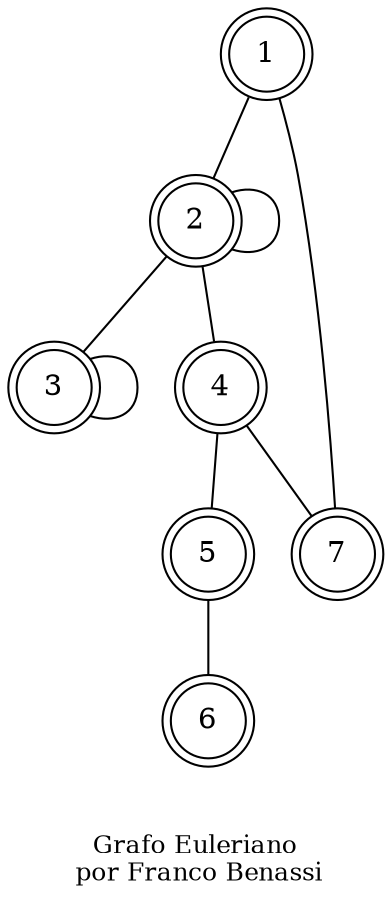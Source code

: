 graph G {
	node [shape=doublecircle]
	1
	1 -- 2
	node [shape=doublecircle]
	1
	1 -- 7
	node [shape=doublecircle]
	2
	2 -- 2
	node [shape=doublecircle]
	2
	2 -- 3
	node [shape=doublecircle]
	2
	2 -- 4
	node [shape=doublecircle]
	3
	3 -- 3
	node [shape=doublecircle]
	4
	4 -- 5
	node [shape=doublecircle]
	4
	4 -- 7
	node [shape=doublecircle]
	5
	5 -- 6
	fontsize=12 label="\n\nGrafo Euleriano\n por Franco Benassi"
}
